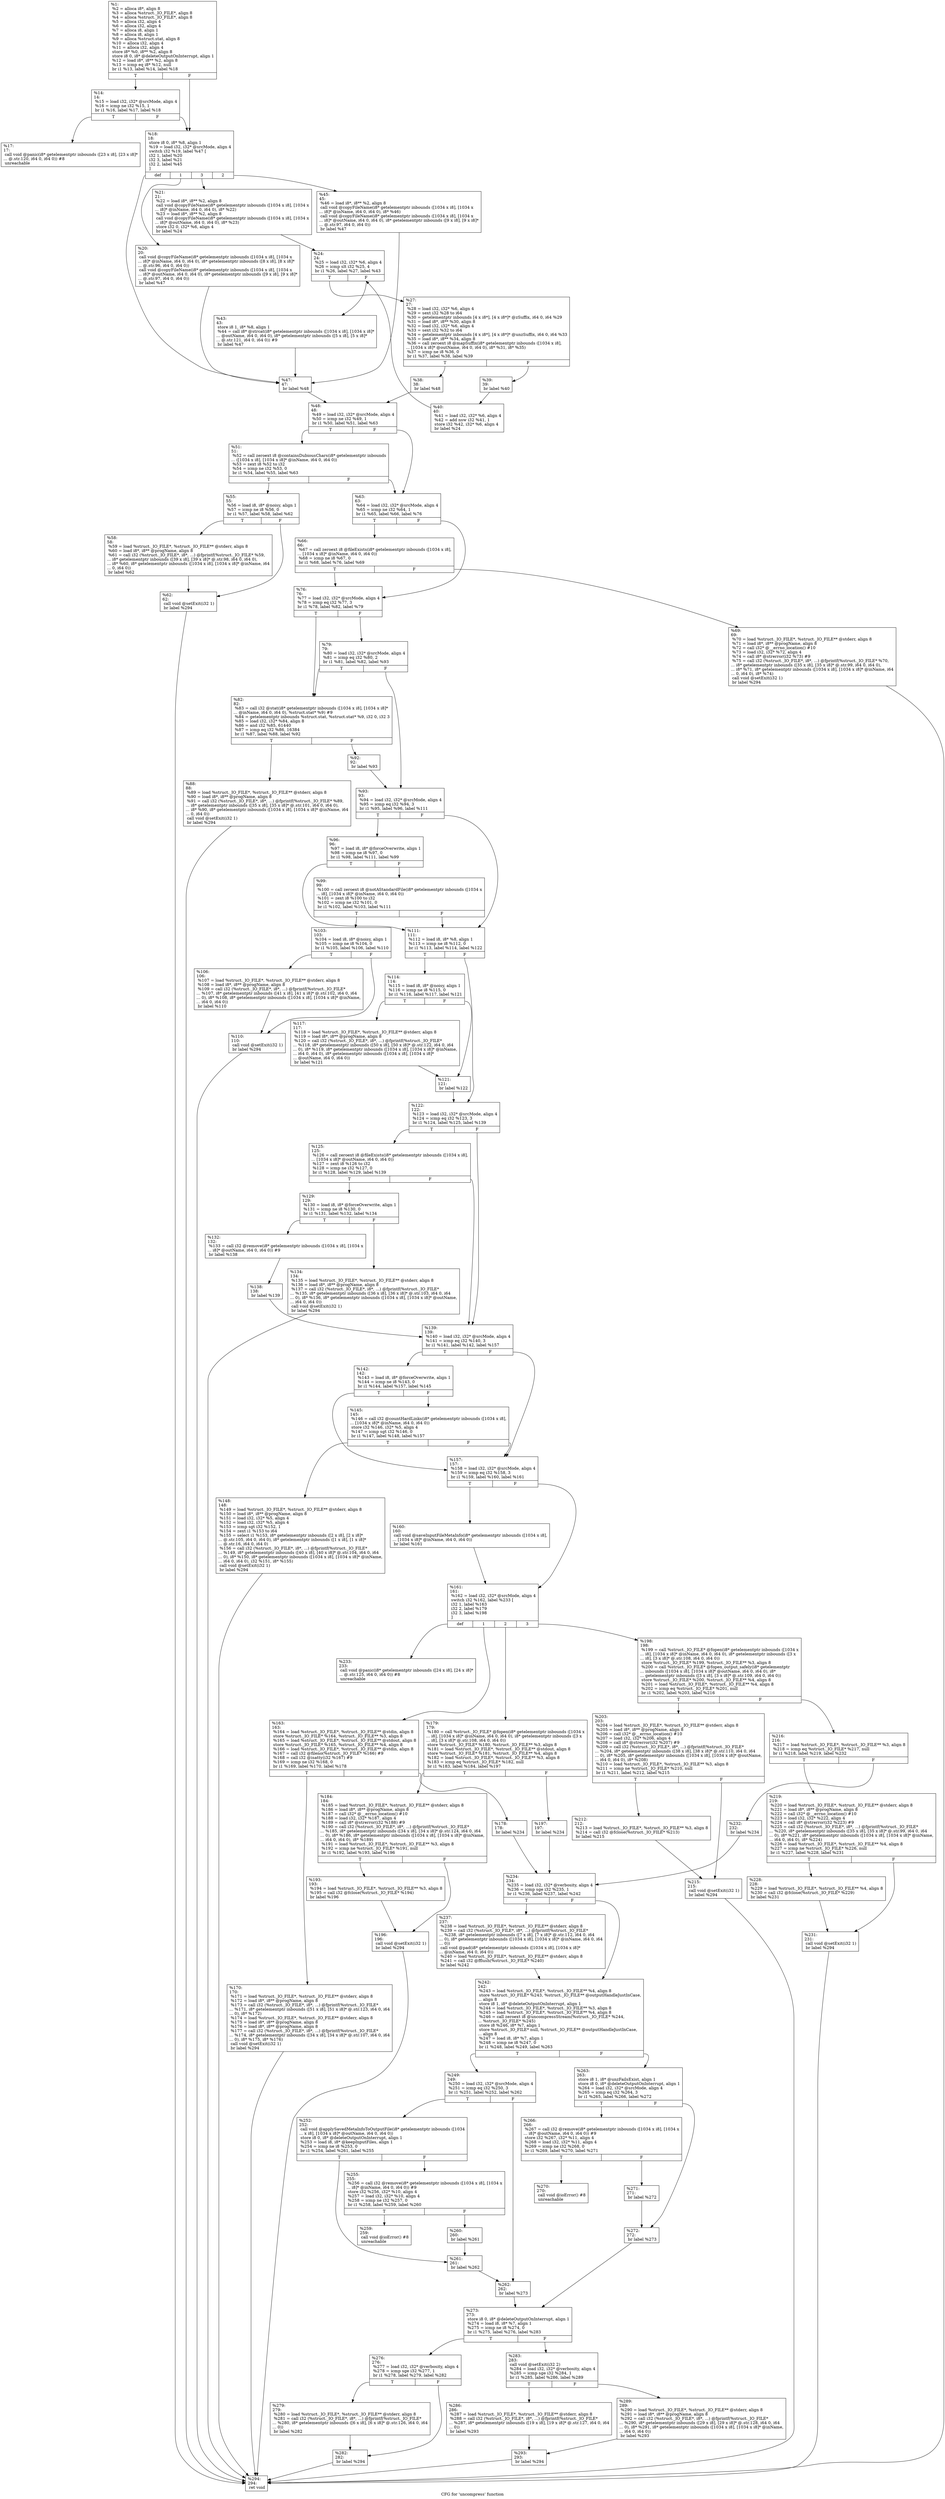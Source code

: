 digraph "CFG for 'uncompress' function" {
	label="CFG for 'uncompress' function";

	Node0xce6a60 [shape=record,label="{%1:\l  %2 = alloca i8*, align 8\l  %3 = alloca %struct._IO_FILE*, align 8\l  %4 = alloca %struct._IO_FILE*, align 8\l  %5 = alloca i32, align 4\l  %6 = alloca i32, align 4\l  %7 = alloca i8, align 1\l  %8 = alloca i8, align 1\l  %9 = alloca %struct.stat, align 8\l  %10 = alloca i32, align 4\l  %11 = alloca i32, align 4\l  store i8* %0, i8** %2, align 8\l  store i8 0, i8* @deleteOutputOnInterrupt, align 1\l  %12 = load i8*, i8** %2, align 8\l  %13 = icmp eq i8* %12, null\l  br i1 %13, label %14, label %18\l|{<s0>T|<s1>F}}"];
	Node0xce6a60:s0 -> Node0xced9b0;
	Node0xce6a60:s1 -> Node0xcedf30;
	Node0xced9b0 [shape=record,label="{%14:\l14:                                               \l  %15 = load i32, i32* @srcMode, align 4\l  %16 = icmp ne i32 %15, 1\l  br i1 %16, label %17, label %18\l|{<s0>T|<s1>F}}"];
	Node0xced9b0:s0 -> Node0xcee0e0;
	Node0xced9b0:s1 -> Node0xcedf30;
	Node0xcee0e0 [shape=record,label="{%17:\l17:                                               \l  call void @panic(i8* getelementptr inbounds ([23 x i8], [23 x i8]*\l... @.str.120, i64 0, i64 0)) #8\l  unreachable\l}"];
	Node0xcedf30 [shape=record,label="{%18:\l18:                                               \l  store i8 0, i8* %8, align 1\l  %19 = load i32, i32* @srcMode, align 4\l  switch i32 %19, label %47 [\l    i32 1, label %20\l    i32 3, label %21\l    i32 2, label %45\l  ]\l|{<s0>def|<s1>1|<s2>3|<s3>2}}"];
	Node0xcedf30:s0 -> Node0xcee360;
	Node0xcedf30:s1 -> Node0xcee3b0;
	Node0xcedf30:s2 -> Node0xcee400;
	Node0xcedf30:s3 -> Node0xcee490;
	Node0xcee3b0 [shape=record,label="{%20:\l20:                                               \l  call void @copyFileName(i8* getelementptr inbounds ([1034 x i8], [1034 x\l... i8]* @inName, i64 0, i64 0), i8* getelementptr inbounds ([8 x i8], [8 x i8]*\l... @.str.96, i64 0, i64 0))\l  call void @copyFileName(i8* getelementptr inbounds ([1034 x i8], [1034 x\l... i8]* @outName, i64 0, i64 0), i8* getelementptr inbounds ([9 x i8], [9 x i8]*\l... @.str.97, i64 0, i64 0))\l  br label %47\l}"];
	Node0xcee3b0 -> Node0xcee360;
	Node0xcee400 [shape=record,label="{%21:\l21:                                               \l  %22 = load i8*, i8** %2, align 8\l  call void @copyFileName(i8* getelementptr inbounds ([1034 x i8], [1034 x\l... i8]* @inName, i64 0, i64 0), i8* %22)\l  %23 = load i8*, i8** %2, align 8\l  call void @copyFileName(i8* getelementptr inbounds ([1034 x i8], [1034 x\l... i8]* @outName, i64 0, i64 0), i8* %23)\l  store i32 0, i32* %6, align 4\l  br label %24\l}"];
	Node0xcee400 -> Node0xceeba0;
	Node0xceeba0 [shape=record,label="{%24:\l24:                                               \l  %25 = load i32, i32* %6, align 4\l  %26 = icmp slt i32 %25, 4\l  br i1 %26, label %27, label %43\l|{<s0>T|<s1>F}}"];
	Node0xceeba0:s0 -> Node0xceed20;
	Node0xceeba0:s1 -> Node0xceed70;
	Node0xceed20 [shape=record,label="{%27:\l27:                                               \l  %28 = load i32, i32* %6, align 4\l  %29 = sext i32 %28 to i64\l  %30 = getelementptr inbounds [4 x i8*], [4 x i8*]* @zSuffix, i64 0, i64 %29\l  %31 = load i8*, i8** %30, align 8\l  %32 = load i32, i32* %6, align 4\l  %33 = sext i32 %32 to i64\l  %34 = getelementptr inbounds [4 x i8*], [4 x i8*]* @unzSuffix, i64 0, i64 %33\l  %35 = load i8*, i8** %34, align 8\l  %36 = call zeroext i8 @mapSuffix(i8* getelementptr inbounds ([1034 x i8],\l... [1034 x i8]* @outName, i64 0, i64 0), i8* %31, i8* %35)\l  %37 = icmp ne i8 %36, 0\l  br i1 %37, label %38, label %39\l|{<s0>T|<s1>F}}"];
	Node0xceed20:s0 -> Node0xcef430;
	Node0xceed20:s1 -> Node0xcef480;
	Node0xcef430 [shape=record,label="{%38:\l38:                                               \l  br label %48\l}"];
	Node0xcef430 -> Node0xcef5a0;
	Node0xcef480 [shape=record,label="{%39:\l39:                                               \l  br label %40\l}"];
	Node0xcef480 -> Node0xcef650;
	Node0xcef650 [shape=record,label="{%40:\l40:                                               \l  %41 = load i32, i32* %6, align 4\l  %42 = add nsw i32 %41, 1\l  store i32 %42, i32* %6, align 4\l  br label %24\l}"];
	Node0xcef650 -> Node0xceeba0;
	Node0xceed70 [shape=record,label="{%43:\l43:                                               \l  store i8 1, i8* %8, align 1\l  %44 = call i8* @strcat(i8* getelementptr inbounds ([1034 x i8], [1034 x i8]*\l... @outName, i64 0, i64 0), i8* getelementptr inbounds ([5 x i8], [5 x i8]*\l... @.str.121, i64 0, i64 0)) #9\l  br label %47\l}"];
	Node0xceed70 -> Node0xcee360;
	Node0xcee490 [shape=record,label="{%45:\l45:                                               \l  %46 = load i8*, i8** %2, align 8\l  call void @copyFileName(i8* getelementptr inbounds ([1034 x i8], [1034 x\l... i8]* @inName, i64 0, i64 0), i8* %46)\l  call void @copyFileName(i8* getelementptr inbounds ([1034 x i8], [1034 x\l... i8]* @outName, i64 0, i64 0), i8* getelementptr inbounds ([9 x i8], [9 x i8]*\l... @.str.97, i64 0, i64 0))\l  br label %47\l}"];
	Node0xcee490 -> Node0xcee360;
	Node0xcee360 [shape=record,label="{%47:\l47:                                               \l  br label %48\l}"];
	Node0xcee360 -> Node0xcef5a0;
	Node0xcef5a0 [shape=record,label="{%48:\l48:                                               \l  %49 = load i32, i32* @srcMode, align 4\l  %50 = icmp ne i32 %49, 1\l  br i1 %50, label %51, label %63\l|{<s0>T|<s1>F}}"];
	Node0xcef5a0:s0 -> Node0xcefef0;
	Node0xcef5a0:s1 -> Node0xceff40;
	Node0xcefef0 [shape=record,label="{%51:\l51:                                               \l  %52 = call zeroext i8 @containsDubiousChars(i8* getelementptr inbounds\l... ([1034 x i8], [1034 x i8]* @inName, i64 0, i64 0))\l  %53 = zext i8 %52 to i32\l  %54 = icmp ne i32 %53, 0\l  br i1 %54, label %55, label %63\l|{<s0>T|<s1>F}}"];
	Node0xcefef0:s0 -> Node0xcf0220;
	Node0xcefef0:s1 -> Node0xceff40;
	Node0xcf0220 [shape=record,label="{%55:\l55:                                               \l  %56 = load i8, i8* @noisy, align 1\l  %57 = icmp ne i8 %56, 0\l  br i1 %57, label %58, label %62\l|{<s0>T|<s1>F}}"];
	Node0xcf0220:s0 -> Node0xcf03d0;
	Node0xcf0220:s1 -> Node0xcf0420;
	Node0xcf03d0 [shape=record,label="{%58:\l58:                                               \l  %59 = load %struct._IO_FILE*, %struct._IO_FILE** @stderr, align 8\l  %60 = load i8*, i8** @progName, align 8\l  %61 = call i32 (%struct._IO_FILE*, i8*, ...) @fprintf(%struct._IO_FILE* %59,\l... i8* getelementptr inbounds ([39 x i8], [39 x i8]* @.str.98, i64 0, i64 0),\l... i8* %60, i8* getelementptr inbounds ([1034 x i8], [1034 x i8]* @inName, i64\l... 0, i64 0))\l  br label %62\l}"];
	Node0xcf03d0 -> Node0xcf0420;
	Node0xcf0420 [shape=record,label="{%62:\l62:                                               \l  call void @setExit(i32 1)\l  br label %294\l}"];
	Node0xcf0420 -> Node0xcf0810;
	Node0xceff40 [shape=record,label="{%63:\l63:                                               \l  %64 = load i32, i32* @srcMode, align 4\l  %65 = icmp ne i32 %64, 1\l  br i1 %65, label %66, label %76\l|{<s0>T|<s1>F}}"];
	Node0xceff40:s0 -> Node0xcf0990;
	Node0xceff40:s1 -> Node0xcf09e0;
	Node0xcf0990 [shape=record,label="{%66:\l66:                                               \l  %67 = call zeroext i8 @fileExists(i8* getelementptr inbounds ([1034 x i8],\l... [1034 x i8]* @inName, i64 0, i64 0))\l  %68 = icmp ne i8 %67, 0\l  br i1 %68, label %76, label %69\l|{<s0>T|<s1>F}}"];
	Node0xcf0990:s0 -> Node0xcf09e0;
	Node0xcf0990:s1 -> Node0xcf0c00;
	Node0xcf0c00 [shape=record,label="{%69:\l69:                                               \l  %70 = load %struct._IO_FILE*, %struct._IO_FILE** @stderr, align 8\l  %71 = load i8*, i8** @progName, align 8\l  %72 = call i32* @__errno_location() #10\l  %73 = load i32, i32* %72, align 4\l  %74 = call i8* @strerror(i32 %73) #9\l  %75 = call i32 (%struct._IO_FILE*, i8*, ...) @fprintf(%struct._IO_FILE* %70,\l... i8* getelementptr inbounds ([35 x i8], [35 x i8]* @.str.99, i64 0, i64 0),\l... i8* %71, i8* getelementptr inbounds ([1034 x i8], [1034 x i8]* @inName, i64\l... 0, i64 0), i8* %74)\l  call void @setExit(i32 1)\l  br label %294\l}"];
	Node0xcf0c00 -> Node0xcf0810;
	Node0xcf09e0 [shape=record,label="{%76:\l76:                                               \l  %77 = load i32, i32* @srcMode, align 4\l  %78 = icmp eq i32 %77, 3\l  br i1 %78, label %82, label %79\l|{<s0>T|<s1>F}}"];
	Node0xcf09e0:s0 -> Node0xcf12e0;
	Node0xcf09e0:s1 -> Node0xcf1330;
	Node0xcf1330 [shape=record,label="{%79:\l79:                                               \l  %80 = load i32, i32* @srcMode, align 4\l  %81 = icmp eq i32 %80, 2\l  br i1 %81, label %82, label %93\l|{<s0>T|<s1>F}}"];
	Node0xcf1330:s0 -> Node0xcf12e0;
	Node0xcf1330:s1 -> Node0xcf14e0;
	Node0xcf12e0 [shape=record,label="{%82:\l82:                                               \l  %83 = call i32 @stat(i8* getelementptr inbounds ([1034 x i8], [1034 x i8]*\l... @inName, i64 0, i64 0), %struct.stat* %9) #9\l  %84 = getelementptr inbounds %struct.stat, %struct.stat* %9, i32 0, i32 3\l  %85 = load i32, i32* %84, align 8\l  %86 = and i32 %85, 61440\l  %87 = icmp eq i32 %86, 16384\l  br i1 %87, label %88, label %92\l|{<s0>T|<s1>F}}"];
	Node0xcf12e0:s0 -> Node0xcf18d0;
	Node0xcf12e0:s1 -> Node0xcf1920;
	Node0xcf18d0 [shape=record,label="{%88:\l88:                                               \l  %89 = load %struct._IO_FILE*, %struct._IO_FILE** @stderr, align 8\l  %90 = load i8*, i8** @progName, align 8\l  %91 = call i32 (%struct._IO_FILE*, i8*, ...) @fprintf(%struct._IO_FILE* %89,\l... i8* getelementptr inbounds ([35 x i8], [35 x i8]* @.str.101, i64 0, i64 0),\l... i8* %90, i8* getelementptr inbounds ([1034 x i8], [1034 x i8]* @inName, i64\l... 0, i64 0))\l  call void @setExit(i32 1)\l  br label %294\l}"];
	Node0xcf18d0 -> Node0xcf0810;
	Node0xcf1920 [shape=record,label="{%92:\l92:                                               \l  br label %93\l}"];
	Node0xcf1920 -> Node0xcf14e0;
	Node0xcf14e0 [shape=record,label="{%93:\l93:                                               \l  %94 = load i32, i32* @srcMode, align 4\l  %95 = icmp eq i32 %94, 3\l  br i1 %95, label %96, label %111\l|{<s0>T|<s1>F}}"];
	Node0xcf14e0:s0 -> Node0xcf1e40;
	Node0xcf14e0:s1 -> Node0xcf1e90;
	Node0xcf1e40 [shape=record,label="{%96:\l96:                                               \l  %97 = load i8, i8* @forceOverwrite, align 1\l  %98 = icmp ne i8 %97, 0\l  br i1 %98, label %111, label %99\l|{<s0>T|<s1>F}}"];
	Node0xcf1e40:s0 -> Node0xcf1e90;
	Node0xcf1e40:s1 -> Node0xcf2040;
	Node0xcf2040 [shape=record,label="{%99:\l99:                                               \l  %100 = call zeroext i8 @notAStandardFile(i8* getelementptr inbounds ([1034 x\l... i8], [1034 x i8]* @inName, i64 0, i64 0))\l  %101 = zext i8 %100 to i32\l  %102 = icmp ne i32 %101, 0\l  br i1 %102, label %103, label %111\l|{<s0>T|<s1>F}}"];
	Node0xcf2040:s0 -> Node0xcf22c0;
	Node0xcf2040:s1 -> Node0xcf1e90;
	Node0xcf22c0 [shape=record,label="{%103:\l103:                                              \l  %104 = load i8, i8* @noisy, align 1\l  %105 = icmp ne i8 %104, 0\l  br i1 %105, label %106, label %110\l|{<s0>T|<s1>F}}"];
	Node0xcf22c0:s0 -> Node0xcf2470;
	Node0xcf22c0:s1 -> Node0xcf24c0;
	Node0xcf2470 [shape=record,label="{%106:\l106:                                              \l  %107 = load %struct._IO_FILE*, %struct._IO_FILE** @stderr, align 8\l  %108 = load i8*, i8** @progName, align 8\l  %109 = call i32 (%struct._IO_FILE*, i8*, ...) @fprintf(%struct._IO_FILE*\l... %107, i8* getelementptr inbounds ([41 x i8], [41 x i8]* @.str.102, i64 0, i64\l... 0), i8* %108, i8* getelementptr inbounds ([1034 x i8], [1034 x i8]* @inName,\l... i64 0, i64 0))\l  br label %110\l}"];
	Node0xcf2470 -> Node0xcf24c0;
	Node0xcf24c0 [shape=record,label="{%110:\l110:                                              \l  call void @setExit(i32 1)\l  br label %294\l}"];
	Node0xcf24c0 -> Node0xcf0810;
	Node0xcf1e90 [shape=record,label="{%111:\l111:                                              \l  %112 = load i8, i8* %8, align 1\l  %113 = icmp ne i8 %112, 0\l  br i1 %113, label %114, label %122\l|{<s0>T|<s1>F}}"];
	Node0xcf1e90:s0 -> Node0xcf29e0;
	Node0xcf1e90:s1 -> Node0xcf2a30;
	Node0xcf29e0 [shape=record,label="{%114:\l114:                                              \l  %115 = load i8, i8* @noisy, align 1\l  %116 = icmp ne i8 %115, 0\l  br i1 %116, label %117, label %121\l|{<s0>T|<s1>F}}"];
	Node0xcf29e0:s0 -> Node0xcf2be0;
	Node0xcf29e0:s1 -> Node0xcf2c30;
	Node0xcf2be0 [shape=record,label="{%117:\l117:                                              \l  %118 = load %struct._IO_FILE*, %struct._IO_FILE** @stderr, align 8\l  %119 = load i8*, i8** @progName, align 8\l  %120 = call i32 (%struct._IO_FILE*, i8*, ...) @fprintf(%struct._IO_FILE*\l... %118, i8* getelementptr inbounds ([50 x i8], [50 x i8]* @.str.122, i64 0, i64\l... 0), i8* %119, i8* getelementptr inbounds ([1034 x i8], [1034 x i8]* @inName,\l... i64 0, i64 0), i8* getelementptr inbounds ([1034 x i8], [1034 x i8]*\l... @outName, i64 0, i64 0))\l  br label %121\l}"];
	Node0xcf2be0 -> Node0xcf2c30;
	Node0xcf2c30 [shape=record,label="{%121:\l121:                                              \l  br label %122\l}"];
	Node0xcf2c30 -> Node0xcf2a30;
	Node0xcf2a30 [shape=record,label="{%122:\l122:                                              \l  %123 = load i32, i32* @srcMode, align 4\l  %124 = icmp eq i32 %123, 3\l  br i1 %124, label %125, label %139\l|{<s0>T|<s1>F}}"];
	Node0xcf2a30:s0 -> Node0xcf3110;
	Node0xcf2a30:s1 -> Node0xcf3160;
	Node0xcf3110 [shape=record,label="{%125:\l125:                                              \l  %126 = call zeroext i8 @fileExists(i8* getelementptr inbounds ([1034 x i8],\l... [1034 x i8]* @outName, i64 0, i64 0))\l  %127 = zext i8 %126 to i32\l  %128 = icmp ne i32 %127, 0\l  br i1 %128, label %129, label %139\l|{<s0>T|<s1>F}}"];
	Node0xcf3110:s0 -> Node0xcf3bf0;
	Node0xcf3110:s1 -> Node0xcf3160;
	Node0xcf3bf0 [shape=record,label="{%129:\l129:                                              \l  %130 = load i8, i8* @forceOverwrite, align 1\l  %131 = icmp ne i8 %130, 0\l  br i1 %131, label %132, label %134\l|{<s0>T|<s1>F}}"];
	Node0xcf3bf0:s0 -> Node0xcf3da0;
	Node0xcf3bf0:s1 -> Node0xcf3df0;
	Node0xcf3da0 [shape=record,label="{%132:\l132:                                              \l  %133 = call i32 @remove(i8* getelementptr inbounds ([1034 x i8], [1034 x\l... i8]* @outName, i64 0, i64 0)) #9\l  br label %138\l}"];
	Node0xcf3da0 -> Node0xcf3fa0;
	Node0xcf3df0 [shape=record,label="{%134:\l134:                                              \l  %135 = load %struct._IO_FILE*, %struct._IO_FILE** @stderr, align 8\l  %136 = load i8*, i8** @progName, align 8\l  %137 = call i32 (%struct._IO_FILE*, i8*, ...) @fprintf(%struct._IO_FILE*\l... %135, i8* getelementptr inbounds ([36 x i8], [36 x i8]* @.str.103, i64 0, i64\l... 0), i8* %136, i8* getelementptr inbounds ([1034 x i8], [1034 x i8]* @outName,\l... i64 0, i64 0))\l  call void @setExit(i32 1)\l  br label %294\l}"];
	Node0xcf3df0 -> Node0xcf0810;
	Node0xcf3fa0 [shape=record,label="{%138:\l138:                                              \l  br label %139\l}"];
	Node0xcf3fa0 -> Node0xcf3160;
	Node0xcf3160 [shape=record,label="{%139:\l139:                                              \l  %140 = load i32, i32* @srcMode, align 4\l  %141 = icmp eq i32 %140, 3\l  br i1 %141, label %142, label %157\l|{<s0>T|<s1>F}}"];
	Node0xcf3160:s0 -> Node0xcf4490;
	Node0xcf3160:s1 -> Node0xcf44e0;
	Node0xcf4490 [shape=record,label="{%142:\l142:                                              \l  %143 = load i8, i8* @forceOverwrite, align 1\l  %144 = icmp ne i8 %143, 0\l  br i1 %144, label %157, label %145\l|{<s0>T|<s1>F}}"];
	Node0xcf4490:s0 -> Node0xcf44e0;
	Node0xcf4490:s1 -> Node0xcf4690;
	Node0xcf4690 [shape=record,label="{%145:\l145:                                              \l  %146 = call i32 @countHardLinks(i8* getelementptr inbounds ([1034 x i8],\l... [1034 x i8]* @inName, i64 0, i64 0))\l  store i32 %146, i32* %5, align 4\l  %147 = icmp sgt i32 %146, 0\l  br i1 %147, label %148, label %157\l|{<s0>T|<s1>F}}"];
	Node0xcf4690:s0 -> Node0xcf4930;
	Node0xcf4690:s1 -> Node0xcf44e0;
	Node0xcf4930 [shape=record,label="{%148:\l148:                                              \l  %149 = load %struct._IO_FILE*, %struct._IO_FILE** @stderr, align 8\l  %150 = load i8*, i8** @progName, align 8\l  %151 = load i32, i32* %5, align 4\l  %152 = load i32, i32* %5, align 4\l  %153 = icmp sgt i32 %152, 1\l  %154 = zext i1 %153 to i64\l  %155 = select i1 %153, i8* getelementptr inbounds ([2 x i8], [2 x i8]*\l... @.str.105, i64 0, i64 0), i8* getelementptr inbounds ([1 x i8], [1 x i8]*\l... @.str.16, i64 0, i64 0)\l  %156 = call i32 (%struct._IO_FILE*, i8*, ...) @fprintf(%struct._IO_FILE*\l... %149, i8* getelementptr inbounds ([40 x i8], [40 x i8]* @.str.104, i64 0, i64\l... 0), i8* %150, i8* getelementptr inbounds ([1034 x i8], [1034 x i8]* @inName,\l... i64 0, i64 0), i32 %151, i8* %155)\l  call void @setExit(i32 1)\l  br label %294\l}"];
	Node0xcf4930 -> Node0xcf0810;
	Node0xcf44e0 [shape=record,label="{%157:\l157:                                              \l  %158 = load i32, i32* @srcMode, align 4\l  %159 = icmp eq i32 %158, 3\l  br i1 %159, label %160, label %161\l|{<s0>T|<s1>F}}"];
	Node0xcf44e0:s0 -> Node0xcf5040;
	Node0xcf44e0:s1 -> Node0xcf5090;
	Node0xcf5040 [shape=record,label="{%160:\l160:                                              \l  call void @saveInputFileMetaInfo(i8* getelementptr inbounds ([1034 x i8],\l... [1034 x i8]* @inName, i64 0, i64 0))\l  br label %161\l}"];
	Node0xcf5040 -> Node0xcf5090;
	Node0xcf5090 [shape=record,label="{%161:\l161:                                              \l  %162 = load i32, i32* @srcMode, align 4\l  switch i32 %162, label %233 [\l    i32 1, label %163\l    i32 2, label %179\l    i32 3, label %198\l  ]\l|{<s0>def|<s1>1|<s2>2|<s3>3}}"];
	Node0xcf5090:s0 -> Node0xcf5300;
	Node0xcf5090:s1 -> Node0xcf5350;
	Node0xcf5090:s2 -> Node0xcf53a0;
	Node0xcf5090:s3 -> Node0xcf53f0;
	Node0xcf5350 [shape=record,label="{%163:\l163:                                              \l  %164 = load %struct._IO_FILE*, %struct._IO_FILE** @stdin, align 8\l  store %struct._IO_FILE* %164, %struct._IO_FILE** %3, align 8\l  %165 = load %struct._IO_FILE*, %struct._IO_FILE** @stdout, align 8\l  store %struct._IO_FILE* %165, %struct._IO_FILE** %4, align 8\l  %166 = load %struct._IO_FILE*, %struct._IO_FILE** @stdin, align 8\l  %167 = call i32 @fileno(%struct._IO_FILE* %166) #9\l  %168 = call i32 @isatty(i32 %167) #9\l  %169 = icmp ne i32 %168, 0\l  br i1 %169, label %170, label %178\l|{<s0>T|<s1>F}}"];
	Node0xcf5350:s0 -> Node0xcf59d0;
	Node0xcf5350:s1 -> Node0xcf5a20;
	Node0xcf59d0 [shape=record,label="{%170:\l170:                                              \l  %171 = load %struct._IO_FILE*, %struct._IO_FILE** @stderr, align 8\l  %172 = load i8*, i8** @progName, align 8\l  %173 = call i32 (%struct._IO_FILE*, i8*, ...) @fprintf(%struct._IO_FILE*\l... %171, i8* getelementptr inbounds ([51 x i8], [51 x i8]* @.str.123, i64 0, i64\l... 0), i8* %172)\l  %174 = load %struct._IO_FILE*, %struct._IO_FILE** @stderr, align 8\l  %175 = load i8*, i8** @progName, align 8\l  %176 = load i8*, i8** @progName, align 8\l  %177 = call i32 (%struct._IO_FILE*, i8*, ...) @fprintf(%struct._IO_FILE*\l... %174, i8* getelementptr inbounds ([34 x i8], [34 x i8]* @.str.107, i64 0, i64\l... 0), i8* %175, i8* %176)\l  call void @setExit(i32 1)\l  br label %294\l}"];
	Node0xcf59d0 -> Node0xcf0810;
	Node0xcf5a20 [shape=record,label="{%178:\l178:                                              \l  br label %234\l}"];
	Node0xcf5a20 -> Node0xcf60f0;
	Node0xcf53a0 [shape=record,label="{%179:\l179:                                              \l  %180 = call %struct._IO_FILE* @fopen(i8* getelementptr inbounds ([1034 x\l... i8], [1034 x i8]* @inName, i64 0, i64 0), i8* getelementptr inbounds ([3 x\l... i8], [3 x i8]* @.str.108, i64 0, i64 0))\l  store %struct._IO_FILE* %180, %struct._IO_FILE** %3, align 8\l  %181 = load %struct._IO_FILE*, %struct._IO_FILE** @stdout, align 8\l  store %struct._IO_FILE* %181, %struct._IO_FILE** %4, align 8\l  %182 = load %struct._IO_FILE*, %struct._IO_FILE** %3, align 8\l  %183 = icmp eq %struct._IO_FILE* %182, null\l  br i1 %183, label %184, label %197\l|{<s0>T|<s1>F}}"];
	Node0xcf53a0:s0 -> Node0xcf64e0;
	Node0xcf53a0:s1 -> Node0xcf6530;
	Node0xcf64e0 [shape=record,label="{%184:\l184:                                              \l  %185 = load %struct._IO_FILE*, %struct._IO_FILE** @stderr, align 8\l  %186 = load i8*, i8** @progName, align 8\l  %187 = call i32* @__errno_location() #10\l  %188 = load i32, i32* %187, align 4\l  %189 = call i8* @strerror(i32 %188) #9\l  %190 = call i32 (%struct._IO_FILE*, i8*, ...) @fprintf(%struct._IO_FILE*\l... %185, i8* getelementptr inbounds ([34 x i8], [34 x i8]* @.str.124, i64 0, i64\l... 0), i8* %186, i8* getelementptr inbounds ([1034 x i8], [1034 x i8]* @inName,\l... i64 0, i64 0), i8* %189)\l  %191 = load %struct._IO_FILE*, %struct._IO_FILE** %3, align 8\l  %192 = icmp ne %struct._IO_FILE* %191, null\l  br i1 %192, label %193, label %196\l|{<s0>T|<s1>F}}"];
	Node0xcf64e0:s0 -> Node0xcf6b60;
	Node0xcf64e0:s1 -> Node0xcf6bb0;
	Node0xcf6b60 [shape=record,label="{%193:\l193:                                              \l  %194 = load %struct._IO_FILE*, %struct._IO_FILE** %3, align 8\l  %195 = call i32 @fclose(%struct._IO_FILE* %194)\l  br label %196\l}"];
	Node0xcf6b60 -> Node0xcf6bb0;
	Node0xcf6bb0 [shape=record,label="{%196:\l196:                                              \l  call void @setExit(i32 1)\l  br label %294\l}"];
	Node0xcf6bb0 -> Node0xcf0810;
	Node0xcf6530 [shape=record,label="{%197:\l197:                                              \l  br label %234\l}"];
	Node0xcf6530 -> Node0xcf60f0;
	Node0xcf53f0 [shape=record,label="{%198:\l198:                                              \l  %199 = call %struct._IO_FILE* @fopen(i8* getelementptr inbounds ([1034 x\l... i8], [1034 x i8]* @inName, i64 0, i64 0), i8* getelementptr inbounds ([3 x\l... i8], [3 x i8]* @.str.108, i64 0, i64 0))\l  store %struct._IO_FILE* %199, %struct._IO_FILE** %3, align 8\l  %200 = call %struct._IO_FILE* @fopen_output_safely(i8* getelementptr\l... inbounds ([1034 x i8], [1034 x i8]* @outName, i64 0, i64 0), i8*\l... getelementptr inbounds ([3 x i8], [3 x i8]* @.str.109, i64 0, i64 0))\l  store %struct._IO_FILE* %200, %struct._IO_FILE** %4, align 8\l  %201 = load %struct._IO_FILE*, %struct._IO_FILE** %4, align 8\l  %202 = icmp eq %struct._IO_FILE* %201, null\l  br i1 %202, label %203, label %216\l|{<s0>T|<s1>F}}"];
	Node0xcf53f0:s0 -> Node0xcf73c0;
	Node0xcf53f0:s1 -> Node0xcf7410;
	Node0xcf73c0 [shape=record,label="{%203:\l203:                                              \l  %204 = load %struct._IO_FILE*, %struct._IO_FILE** @stderr, align 8\l  %205 = load i8*, i8** @progName, align 8\l  %206 = call i32* @__errno_location() #10\l  %207 = load i32, i32* %206, align 4\l  %208 = call i8* @strerror(i32 %207) #9\l  %209 = call i32 (%struct._IO_FILE*, i8*, ...) @fprintf(%struct._IO_FILE*\l... %204, i8* getelementptr inbounds ([38 x i8], [38 x i8]* @.str.110, i64 0, i64\l... 0), i8* %205, i8* getelementptr inbounds ([1034 x i8], [1034 x i8]* @outName,\l... i64 0, i64 0), i8* %208)\l  %210 = load %struct._IO_FILE*, %struct._IO_FILE** %3, align 8\l  %211 = icmp ne %struct._IO_FILE* %210, null\l  br i1 %211, label %212, label %215\l|{<s0>T|<s1>F}}"];
	Node0xcf73c0:s0 -> Node0xcf79c0;
	Node0xcf73c0:s1 -> Node0xcf7a10;
	Node0xcf79c0 [shape=record,label="{%212:\l212:                                              \l  %213 = load %struct._IO_FILE*, %struct._IO_FILE** %3, align 8\l  %214 = call i32 @fclose(%struct._IO_FILE* %213)\l  br label %215\l}"];
	Node0xcf79c0 -> Node0xcf7a10;
	Node0xcf7a10 [shape=record,label="{%215:\l215:                                              \l  call void @setExit(i32 1)\l  br label %294\l}"];
	Node0xcf7a10 -> Node0xcf0810;
	Node0xcf7410 [shape=record,label="{%216:\l216:                                              \l  %217 = load %struct._IO_FILE*, %struct._IO_FILE** %3, align 8\l  %218 = icmp eq %struct._IO_FILE* %217, null\l  br i1 %218, label %219, label %232\l|{<s0>T|<s1>F}}"];
	Node0xcf7410:s0 -> Node0xcf7e80;
	Node0xcf7410:s1 -> Node0xcf7ed0;
	Node0xcf7e80 [shape=record,label="{%219:\l219:                                              \l  %220 = load %struct._IO_FILE*, %struct._IO_FILE** @stderr, align 8\l  %221 = load i8*, i8** @progName, align 8\l  %222 = call i32* @__errno_location() #10\l  %223 = load i32, i32* %222, align 4\l  %224 = call i8* @strerror(i32 %223) #9\l  %225 = call i32 (%struct._IO_FILE*, i8*, ...) @fprintf(%struct._IO_FILE*\l... %220, i8* getelementptr inbounds ([35 x i8], [35 x i8]* @.str.99, i64 0, i64\l... 0), i8* %221, i8* getelementptr inbounds ([1034 x i8], [1034 x i8]* @inName,\l... i64 0, i64 0), i8* %224)\l  %226 = load %struct._IO_FILE*, %struct._IO_FILE** %4, align 8\l  %227 = icmp ne %struct._IO_FILE* %226, null\l  br i1 %227, label %228, label %231\l|{<s0>T|<s1>F}}"];
	Node0xcf7e80:s0 -> Node0xcf84a0;
	Node0xcf7e80:s1 -> Node0xcf84f0;
	Node0xcf84a0 [shape=record,label="{%228:\l228:                                              \l  %229 = load %struct._IO_FILE*, %struct._IO_FILE** %4, align 8\l  %230 = call i32 @fclose(%struct._IO_FILE* %229)\l  br label %231\l}"];
	Node0xcf84a0 -> Node0xcf84f0;
	Node0xcf84f0 [shape=record,label="{%231:\l231:                                              \l  call void @setExit(i32 1)\l  br label %294\l}"];
	Node0xcf84f0 -> Node0xcf0810;
	Node0xcf7ed0 [shape=record,label="{%232:\l232:                                              \l  br label %234\l}"];
	Node0xcf7ed0 -> Node0xcf60f0;
	Node0xcf5300 [shape=record,label="{%233:\l233:                                              \l  call void @panic(i8* getelementptr inbounds ([24 x i8], [24 x i8]*\l... @.str.125, i64 0, i64 0)) #8\l  unreachable\l}"];
	Node0xcf60f0 [shape=record,label="{%234:\l234:                                              \l  %235 = load i32, i32* @verbosity, align 4\l  %236 = icmp sge i32 %235, 1\l  br i1 %236, label %237, label %242\l|{<s0>T|<s1>F}}"];
	Node0xcf60f0:s0 -> Node0xcf8b30;
	Node0xcf60f0:s1 -> Node0xcf8b80;
	Node0xcf8b30 [shape=record,label="{%237:\l237:                                              \l  %238 = load %struct._IO_FILE*, %struct._IO_FILE** @stderr, align 8\l  %239 = call i32 (%struct._IO_FILE*, i8*, ...) @fprintf(%struct._IO_FILE*\l... %238, i8* getelementptr inbounds ([7 x i8], [7 x i8]* @.str.112, i64 0, i64\l... 0), i8* getelementptr inbounds ([1034 x i8], [1034 x i8]* @inName, i64 0, i64\l... 0))\l  call void @pad(i8* getelementptr inbounds ([1034 x i8], [1034 x i8]*\l... @inName, i64 0, i64 0))\l  %240 = load %struct._IO_FILE*, %struct._IO_FILE** @stderr, align 8\l  %241 = call i32 @fflush(%struct._IO_FILE* %240)\l  br label %242\l}"];
	Node0xcf8b30 -> Node0xcf8b80;
	Node0xcf8b80 [shape=record,label="{%242:\l242:                                              \l  %243 = load %struct._IO_FILE*, %struct._IO_FILE** %4, align 8\l  store %struct._IO_FILE* %243, %struct._IO_FILE** @outputHandleJustInCase,\l... align 8\l  store i8 1, i8* @deleteOutputOnInterrupt, align 1\l  %244 = load %struct._IO_FILE*, %struct._IO_FILE** %3, align 8\l  %245 = load %struct._IO_FILE*, %struct._IO_FILE** %4, align 8\l  %246 = call zeroext i8 @uncompressStream(%struct._IO_FILE* %244,\l... %struct._IO_FILE* %245)\l  store i8 %246, i8* %7, align 1\l  store %struct._IO_FILE* null, %struct._IO_FILE** @outputHandleJustInCase,\l... align 8\l  %247 = load i8, i8* %7, align 1\l  %248 = icmp ne i8 %247, 0\l  br i1 %248, label %249, label %263\l|{<s0>T|<s1>F}}"];
	Node0xcf8b80:s0 -> Node0xcf9670;
	Node0xcf8b80:s1 -> Node0xcf96c0;
	Node0xcf9670 [shape=record,label="{%249:\l249:                                              \l  %250 = load i32, i32* @srcMode, align 4\l  %251 = icmp eq i32 %250, 3\l  br i1 %251, label %252, label %262\l|{<s0>T|<s1>F}}"];
	Node0xcf9670:s0 -> Node0xcf9870;
	Node0xcf9670:s1 -> Node0xcf98c0;
	Node0xcf9870 [shape=record,label="{%252:\l252:                                              \l  call void @applySavedMetaInfoToOutputFile(i8* getelementptr inbounds ([1034\l... x i8], [1034 x i8]* @outName, i64 0, i64 0))\l  store i8 0, i8* @deleteOutputOnInterrupt, align 1\l  %253 = load i8, i8* @keepInputFiles, align 1\l  %254 = icmp ne i8 %253, 0\l  br i1 %254, label %261, label %255\l|{<s0>T|<s1>F}}"];
	Node0xcf9870:s0 -> Node0xcf9bc0;
	Node0xcf9870:s1 -> Node0xcf9c10;
	Node0xcf9c10 [shape=record,label="{%255:\l255:                                              \l  %256 = call i32 @remove(i8* getelementptr inbounds ([1034 x i8], [1034 x\l... i8]* @inName, i64 0, i64 0)) #9\l  store i32 %256, i32* %10, align 4\l  %257 = load i32, i32* %10, align 4\l  %258 = icmp ne i32 %257, 0\l  br i1 %258, label %259, label %260\l|{<s0>T|<s1>F}}"];
	Node0xcf9c10:s0 -> Node0xcf3530;
	Node0xcf9c10:s1 -> Node0xcf3580;
	Node0xcf3530 [shape=record,label="{%259:\l259:                                              \l  call void @ioError() #8\l  unreachable\l}"];
	Node0xcf3580 [shape=record,label="{%260:\l260:                                              \l  br label %261\l}"];
	Node0xcf3580 -> Node0xcf9bc0;
	Node0xcf9bc0 [shape=record,label="{%261:\l261:                                              \l  br label %262\l}"];
	Node0xcf9bc0 -> Node0xcf98c0;
	Node0xcf98c0 [shape=record,label="{%262:\l262:                                              \l  br label %273\l}"];
	Node0xcf98c0 -> Node0xcf3800;
	Node0xcf96c0 [shape=record,label="{%263:\l263:                                              \l  store i8 1, i8* @unzFailsExist, align 1\l  store i8 0, i8* @deleteOutputOnInterrupt, align 1\l  %264 = load i32, i32* @srcMode, align 4\l  %265 = icmp eq i32 %264, 3\l  br i1 %265, label %266, label %272\l|{<s0>T|<s1>F}}"];
	Node0xcf96c0:s0 -> Node0xcf3a80;
	Node0xcf96c0:s1 -> Node0xcf3ad0;
	Node0xcf3a80 [shape=record,label="{%266:\l266:                                              \l  %267 = call i32 @remove(i8* getelementptr inbounds ([1034 x i8], [1034 x\l... i8]* @outName, i64 0, i64 0)) #9\l  store i32 %267, i32* %11, align 4\l  %268 = load i32, i32* %11, align 4\l  %269 = icmp ne i32 %268, 0\l  br i1 %269, label %270, label %271\l|{<s0>T|<s1>F}}"];
	Node0xcf3a80:s0 -> Node0xcfb010;
	Node0xcf3a80:s1 -> Node0xcfb060;
	Node0xcfb010 [shape=record,label="{%270:\l270:                                              \l  call void @ioError() #8\l  unreachable\l}"];
	Node0xcfb060 [shape=record,label="{%271:\l271:                                              \l  br label %272\l}"];
	Node0xcfb060 -> Node0xcf3ad0;
	Node0xcf3ad0 [shape=record,label="{%272:\l272:                                              \l  br label %273\l}"];
	Node0xcf3ad0 -> Node0xcf3800;
	Node0xcf3800 [shape=record,label="{%273:\l273:                                              \l  store i8 0, i8* @deleteOutputOnInterrupt, align 1\l  %274 = load i8, i8* %7, align 1\l  %275 = icmp ne i8 %274, 0\l  br i1 %275, label %276, label %283\l|{<s0>T|<s1>F}}"];
	Node0xcf3800:s0 -> Node0xcfb410;
	Node0xcf3800:s1 -> Node0xcfb460;
	Node0xcfb410 [shape=record,label="{%276:\l276:                                              \l  %277 = load i32, i32* @verbosity, align 4\l  %278 = icmp sge i32 %277, 1\l  br i1 %278, label %279, label %282\l|{<s0>T|<s1>F}}"];
	Node0xcfb410:s0 -> Node0xcfb610;
	Node0xcfb410:s1 -> Node0xcfb660;
	Node0xcfb610 [shape=record,label="{%279:\l279:                                              \l  %280 = load %struct._IO_FILE*, %struct._IO_FILE** @stderr, align 8\l  %281 = call i32 (%struct._IO_FILE*, i8*, ...) @fprintf(%struct._IO_FILE*\l... %280, i8* getelementptr inbounds ([6 x i8], [6 x i8]* @.str.126, i64 0, i64\l... 0))\l  br label %282\l}"];
	Node0xcfb610 -> Node0xcfb660;
	Node0xcfb660 [shape=record,label="{%282:\l282:                                              \l  br label %294\l}"];
	Node0xcfb660 -> Node0xcf0810;
	Node0xcfb460 [shape=record,label="{%283:\l283:                                              \l  call void @setExit(i32 2)\l  %284 = load i32, i32* @verbosity, align 4\l  %285 = icmp sge i32 %284, 1\l  br i1 %285, label %286, label %289\l|{<s0>T|<s1>F}}"];
	Node0xcfb460:s0 -> Node0xcfbb70;
	Node0xcfb460:s1 -> Node0xcfbbc0;
	Node0xcfbb70 [shape=record,label="{%286:\l286:                                              \l  %287 = load %struct._IO_FILE*, %struct._IO_FILE** @stderr, align 8\l  %288 = call i32 (%struct._IO_FILE*, i8*, ...) @fprintf(%struct._IO_FILE*\l... %287, i8* getelementptr inbounds ([19 x i8], [19 x i8]* @.str.127, i64 0, i64\l... 0))\l  br label %293\l}"];
	Node0xcfbb70 -> Node0xcfbe70;
	Node0xcfbbc0 [shape=record,label="{%289:\l289:                                              \l  %290 = load %struct._IO_FILE*, %struct._IO_FILE** @stderr, align 8\l  %291 = load i8*, i8** @progName, align 8\l  %292 = call i32 (%struct._IO_FILE*, i8*, ...) @fprintf(%struct._IO_FILE*\l... %290, i8* getelementptr inbounds ([29 x i8], [29 x i8]* @.str.128, i64 0, i64\l... 0), i8* %291, i8* getelementptr inbounds ([1034 x i8], [1034 x i8]* @inName,\l... i64 0, i64 0))\l  br label %293\l}"];
	Node0xcfbbc0 -> Node0xcfbe70;
	Node0xcfbe70 [shape=record,label="{%293:\l293:                                              \l  br label %294\l}"];
	Node0xcfbe70 -> Node0xcf0810;
	Node0xcf0810 [shape=record,label="{%294:\l294:                                              \l  ret void\l}"];
}
